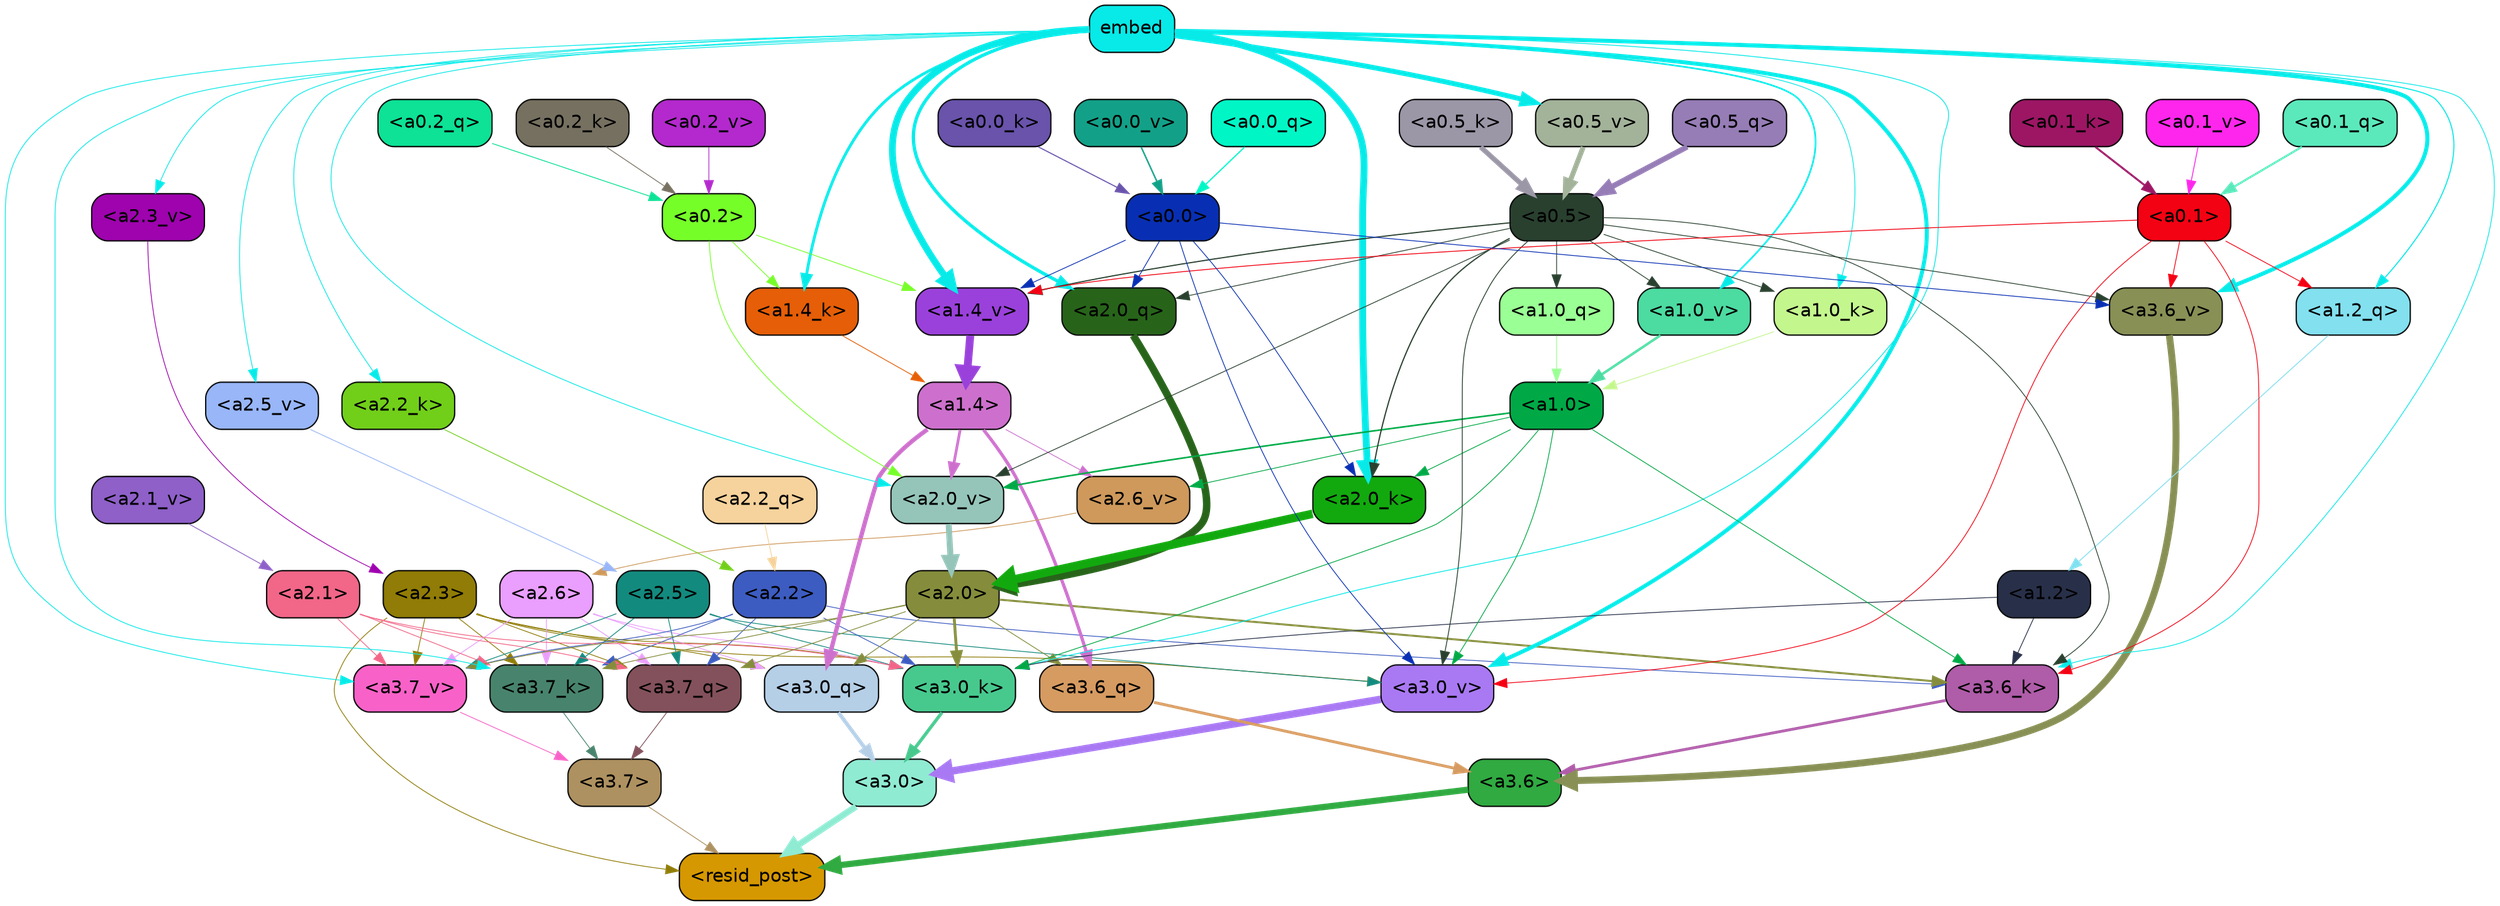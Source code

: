 strict digraph "" {
	graph [bgcolor=transparent,
		layout=dot,
		overlap=false,
		splines=true
	];
	"<a3.7>"	[color=black,
		fillcolor="#ae9160",
		fontname=Helvetica,
		shape=box,
		style="filled, rounded"];
	"<resid_post>"	[color=black,
		fillcolor="#d69801",
		fontname=Helvetica,
		shape=box,
		style="filled, rounded"];
	"<a3.7>" -> "<resid_post>"	[color="#ae9160",
		penwidth=0.6];
	"<a3.6>"	[color=black,
		fillcolor="#30aa41",
		fontname=Helvetica,
		shape=box,
		style="filled, rounded"];
	"<a3.6>" -> "<resid_post>"	[color="#30aa41",
		penwidth=4.7534414529800415];
	"<a3.0>"	[color=black,
		fillcolor="#90ebd3",
		fontname=Helvetica,
		shape=box,
		style="filled, rounded"];
	"<a3.0>" -> "<resid_post>"	[color="#90ebd3",
		penwidth=4.898576855659485];
	"<a2.3>"	[color=black,
		fillcolor="#907c06",
		fontname=Helvetica,
		shape=box,
		style="filled, rounded"];
	"<a2.3>" -> "<resid_post>"	[color="#907c06",
		penwidth=0.6];
	"<a3.7_q>"	[color=black,
		fillcolor="#83515b",
		fontname=Helvetica,
		shape=box,
		style="filled, rounded"];
	"<a2.3>" -> "<a3.7_q>"	[color="#907c06",
		penwidth=0.6];
	"<a3.0_q>"	[color=black,
		fillcolor="#b5cfe7",
		fontname=Helvetica,
		shape=box,
		style="filled, rounded"];
	"<a2.3>" -> "<a3.0_q>"	[color="#907c06",
		penwidth=0.6];
	"<a3.7_k>"	[color=black,
		fillcolor="#48846d",
		fontname=Helvetica,
		shape=box,
		style="filled, rounded"];
	"<a2.3>" -> "<a3.7_k>"	[color="#907c06",
		penwidth=0.6];
	"<a3.0_k>"	[color=black,
		fillcolor="#47c98e",
		fontname=Helvetica,
		shape=box,
		style="filled, rounded"];
	"<a2.3>" -> "<a3.0_k>"	[color="#907c06",
		penwidth=0.6];
	"<a3.7_v>"	[color=black,
		fillcolor="#f862c8",
		fontname=Helvetica,
		shape=box,
		style="filled, rounded"];
	"<a2.3>" -> "<a3.7_v>"	[color="#907c06",
		penwidth=0.6];
	"<a3.0_v>"	[color=black,
		fillcolor="#a979f3",
		fontname=Helvetica,
		shape=box,
		style="filled, rounded"];
	"<a2.3>" -> "<a3.0_v>"	[color="#907c06",
		penwidth=0.6];
	"<a3.7_q>" -> "<a3.7>"	[color="#83515b",
		penwidth=0.6];
	"<a3.6_q>"	[color=black,
		fillcolor="#d69b61",
		fontname=Helvetica,
		shape=box,
		style="filled, rounded"];
	"<a3.6_q>" -> "<a3.6>"	[color="#d69b61",
		penwidth=2.160832464694977];
	"<a3.0_q>" -> "<a3.0>"	[color="#b5cfe7",
		penwidth=2.870753765106201];
	"<a3.7_k>" -> "<a3.7>"	[color="#48846d",
		penwidth=0.6];
	"<a3.6_k>"	[color=black,
		fillcolor="#af5ca9",
		fontname=Helvetica,
		shape=box,
		style="filled, rounded"];
	"<a3.6_k>" -> "<a3.6>"	[color="#af5ca9",
		penwidth=2.13908451795578];
	"<a3.0_k>" -> "<a3.0>"	[color="#47c98e",
		penwidth=2.520303964614868];
	"<a3.7_v>" -> "<a3.7>"	[color="#f862c8",
		penwidth=0.6];
	"<a3.6_v>"	[color=black,
		fillcolor="#889055",
		fontname=Helvetica,
		shape=box,
		style="filled, rounded"];
	"<a3.6_v>" -> "<a3.6>"	[color="#889055",
		penwidth=5.297133803367615];
	"<a3.0_v>" -> "<a3.0>"	[color="#a979f3",
		penwidth=5.680712580680847];
	"<a2.6>"	[color=black,
		fillcolor="#ea9efe",
		fontname=Helvetica,
		shape=box,
		style="filled, rounded"];
	"<a2.6>" -> "<a3.7_q>"	[color="#ea9efe",
		penwidth=0.6];
	"<a2.6>" -> "<a3.0_q>"	[color="#ea9efe",
		penwidth=0.6];
	"<a2.6>" -> "<a3.7_k>"	[color="#ea9efe",
		penwidth=0.6];
	"<a2.6>" -> "<a3.0_k>"	[color="#ea9efe",
		penwidth=0.6];
	"<a2.6>" -> "<a3.7_v>"	[color="#ea9efe",
		penwidth=0.6];
	"<a2.5>"	[color=black,
		fillcolor="#138a7e",
		fontname=Helvetica,
		shape=box,
		style="filled, rounded"];
	"<a2.5>" -> "<a3.7_q>"	[color="#138a7e",
		penwidth=0.6];
	"<a2.5>" -> "<a3.7_k>"	[color="#138a7e",
		penwidth=0.6];
	"<a2.5>" -> "<a3.0_k>"	[color="#138a7e",
		penwidth=0.6];
	"<a2.5>" -> "<a3.7_v>"	[color="#138a7e",
		penwidth=0.6];
	"<a2.5>" -> "<a3.0_v>"	[color="#138a7e",
		penwidth=0.6];
	"<a2.2>"	[color=black,
		fillcolor="#3d5cc1",
		fontname=Helvetica,
		shape=box,
		style="filled, rounded"];
	"<a2.2>" -> "<a3.7_q>"	[color="#3d5cc1",
		penwidth=0.6];
	"<a2.2>" -> "<a3.7_k>"	[color="#3d5cc1",
		penwidth=0.6];
	"<a2.2>" -> "<a3.6_k>"	[color="#3d5cc1",
		penwidth=0.6];
	"<a2.2>" -> "<a3.0_k>"	[color="#3d5cc1",
		penwidth=0.6];
	"<a2.2>" -> "<a3.7_v>"	[color="#3d5cc1",
		penwidth=0.6];
	"<a2.1>"	[color=black,
		fillcolor="#f26688",
		fontname=Helvetica,
		shape=box,
		style="filled, rounded"];
	"<a2.1>" -> "<a3.7_q>"	[color="#f26688",
		penwidth=0.6];
	"<a2.1>" -> "<a3.7_k>"	[color="#f26688",
		penwidth=0.6];
	"<a2.1>" -> "<a3.0_k>"	[color="#f26688",
		penwidth=0.6];
	"<a2.1>" -> "<a3.7_v>"	[color="#f26688",
		penwidth=0.6];
	"<a2.0>"	[color=black,
		fillcolor="#858d3c",
		fontname=Helvetica,
		shape=box,
		style="filled, rounded"];
	"<a2.0>" -> "<a3.7_q>"	[color="#858d3c",
		penwidth=0.6];
	"<a2.0>" -> "<a3.6_q>"	[color="#858d3c",
		penwidth=0.6];
	"<a2.0>" -> "<a3.0_q>"	[color="#858d3c",
		penwidth=0.6];
	"<a2.0>" -> "<a3.7_k>"	[color="#858d3c",
		penwidth=0.6];
	"<a2.0>" -> "<a3.6_k>"	[color="#858d3c",
		penwidth=1.4957321882247925];
	"<a2.0>" -> "<a3.0_k>"	[color="#858d3c",
		penwidth=2.18752121925354];
	"<a2.0>" -> "<a3.7_v>"	[color="#858d3c",
		penwidth=0.6];
	"<a1.4>"	[color=black,
		fillcolor="#cd70cd",
		fontname=Helvetica,
		shape=box,
		style="filled, rounded"];
	"<a1.4>" -> "<a3.6_q>"	[color="#cd70cd",
		penwidth=2.4829938411712646];
	"<a1.4>" -> "<a3.0_q>"	[color="#cd70cd",
		penwidth=3.299744725227356];
	"<a2.6_v>"	[color=black,
		fillcolor="#ce995b",
		fontname=Helvetica,
		shape=box,
		style="filled, rounded"];
	"<a1.4>" -> "<a2.6_v>"	[color="#cd70cd",
		penwidth=0.6];
	"<a2.0_v>"	[color=black,
		fillcolor="#95c5b9",
		fontname=Helvetica,
		shape=box,
		style="filled, rounded"];
	"<a1.4>" -> "<a2.0_v>"	[color="#cd70cd",
		penwidth=2.092592429369688];
	embed	[color=black,
		fillcolor="#07eae8",
		fontname=Helvetica,
		shape=box,
		style="filled, rounded"];
	embed -> "<a3.7_k>"	[color="#07eae8",
		penwidth=0.6];
	embed -> "<a3.6_k>"	[color="#07eae8",
		penwidth=0.6];
	embed -> "<a3.0_k>"	[color="#07eae8",
		penwidth=0.6394047290086746];
	embed -> "<a3.7_v>"	[color="#07eae8",
		penwidth=0.6];
	embed -> "<a3.6_v>"	[color="#07eae8",
		penwidth=3.067279100418091];
	embed -> "<a3.0_v>"	[color="#07eae8",
		penwidth=3.0212591886520386];
	"<a2.0_q>"	[color=black,
		fillcolor="#27641a",
		fontname=Helvetica,
		shape=box,
		style="filled, rounded"];
	embed -> "<a2.0_q>"	[color="#07eae8",
		penwidth=2.5355080366134644];
	"<a2.2_k>"	[color=black,
		fillcolor="#71cf19",
		fontname=Helvetica,
		shape=box,
		style="filled, rounded"];
	embed -> "<a2.2_k>"	[color="#07eae8",
		penwidth=0.6];
	"<a2.0_k>"	[color=black,
		fillcolor="#12a90e",
		fontname=Helvetica,
		shape=box,
		style="filled, rounded"];
	embed -> "<a2.0_k>"	[color="#07eae8",
		penwidth=5.2180726528167725];
	"<a2.5_v>"	[color=black,
		fillcolor="#98b6f8",
		fontname=Helvetica,
		shape=box,
		style="filled, rounded"];
	embed -> "<a2.5_v>"	[color="#07eae8",
		penwidth=0.6];
	"<a2.3_v>"	[color=black,
		fillcolor="#9e03ae",
		fontname=Helvetica,
		shape=box,
		style="filled, rounded"];
	embed -> "<a2.3_v>"	[color="#07eae8",
		penwidth=0.6];
	embed -> "<a2.0_v>"	[color="#07eae8",
		penwidth=0.6];
	"<a1.2_q>"	[color=black,
		fillcolor="#83e0ef",
		fontname=Helvetica,
		shape=box,
		style="filled, rounded"];
	embed -> "<a1.2_q>"	[color="#07eae8",
		penwidth=0.8094894886016846];
	"<a1.4_k>"	[color=black,
		fillcolor="#e65e07",
		fontname=Helvetica,
		shape=box,
		style="filled, rounded"];
	embed -> "<a1.4_k>"	[color="#07eae8",
		penwidth=2.1732678413391113];
	"<a1.0_k>"	[color=black,
		fillcolor="#c4f68e",
		fontname=Helvetica,
		shape=box,
		style="filled, rounded"];
	embed -> "<a1.0_k>"	[color="#07eae8",
		penwidth=0.6];
	"<a1.4_v>"	[color=black,
		fillcolor="#9a41db",
		fontname=Helvetica,
		shape=box,
		style="filled, rounded"];
	embed -> "<a1.4_v>"	[color="#07eae8",
		penwidth=5.162249565124512];
	"<a1.0_v>"	[color=black,
		fillcolor="#4cdba1",
		fontname=Helvetica,
		shape=box,
		style="filled, rounded"];
	embed -> "<a1.0_v>"	[color="#07eae8",
		penwidth=1.26457279920578];
	"<a0.5_v>"	[color=black,
		fillcolor="#a3b39a",
		fontname=Helvetica,
		shape=box,
		style="filled, rounded"];
	embed -> "<a0.5_v>"	[color="#07eae8",
		penwidth=3.8054766058921814];
	"<a1.2>"	[color=black,
		fillcolor="#283049",
		fontname=Helvetica,
		shape=box,
		style="filled, rounded"];
	"<a1.2>" -> "<a3.6_k>"	[color="#283049",
		penwidth=0.6];
	"<a1.2>" -> "<a3.0_k>"	[color="#283049",
		penwidth=0.6];
	"<a1.0>"	[color=black,
		fillcolor="#00a946",
		fontname=Helvetica,
		shape=box,
		style="filled, rounded"];
	"<a1.0>" -> "<a3.6_k>"	[color="#00a946",
		penwidth=0.6];
	"<a1.0>" -> "<a3.0_k>"	[color="#00a946",
		penwidth=0.6];
	"<a1.0>" -> "<a3.0_v>"	[color="#00a946",
		penwidth=0.6];
	"<a1.0>" -> "<a2.0_k>"	[color="#00a946",
		penwidth=0.6];
	"<a1.0>" -> "<a2.6_v>"	[color="#00a946",
		penwidth=0.6];
	"<a1.0>" -> "<a2.0_v>"	[color="#00a946",
		penwidth=1.2132605910301208];
	"<a0.5>"	[color=black,
		fillcolor="#29402f",
		fontname=Helvetica,
		shape=box,
		style="filled, rounded"];
	"<a0.5>" -> "<a3.6_k>"	[color="#29402f",
		penwidth=0.6];
	"<a0.5>" -> "<a3.6_v>"	[color="#29402f",
		penwidth=0.6];
	"<a0.5>" -> "<a3.0_v>"	[color="#29402f",
		penwidth=0.648682102560997];
	"<a0.5>" -> "<a2.0_q>"	[color="#29402f",
		penwidth=0.6];
	"<a0.5>" -> "<a2.0_k>"	[color="#29402f",
		penwidth=0.9236047863960266];
	"<a0.5>" -> "<a2.0_v>"	[color="#29402f",
		penwidth=0.6];
	"<a1.0_q>"	[color=black,
		fillcolor="#9aff94",
		fontname=Helvetica,
		shape=box,
		style="filled, rounded"];
	"<a0.5>" -> "<a1.0_q>"	[color="#29402f",
		penwidth=0.6];
	"<a0.5>" -> "<a1.0_k>"	[color="#29402f",
		penwidth=0.6];
	"<a0.5>" -> "<a1.4_v>"	[color="#29402f",
		penwidth=0.8783596754074097];
	"<a0.5>" -> "<a1.0_v>"	[color="#29402f",
		penwidth=0.6];
	"<a0.1>"	[color=black,
		fillcolor="#f30213",
		fontname=Helvetica,
		shape=box,
		style="filled, rounded"];
	"<a0.1>" -> "<a3.6_k>"	[color="#f30213",
		penwidth=0.6];
	"<a0.1>" -> "<a3.6_v>"	[color="#f30213",
		penwidth=0.6];
	"<a0.1>" -> "<a3.0_v>"	[color="#f30213",
		penwidth=0.6];
	"<a0.1>" -> "<a1.2_q>"	[color="#f30213",
		penwidth=0.6];
	"<a0.1>" -> "<a1.4_v>"	[color="#f30213",
		penwidth=0.6490728855133057];
	"<a0.0>"	[color=black,
		fillcolor="#082fb3",
		fontname=Helvetica,
		shape=box,
		style="filled, rounded"];
	"<a0.0>" -> "<a3.6_v>"	[color="#082fb3",
		penwidth=0.6];
	"<a0.0>" -> "<a3.0_v>"	[color="#082fb3",
		penwidth=0.6];
	"<a0.0>" -> "<a2.0_q>"	[color="#082fb3",
		penwidth=0.6];
	"<a0.0>" -> "<a2.0_k>"	[color="#082fb3",
		penwidth=0.6];
	"<a0.0>" -> "<a1.4_v>"	[color="#082fb3",
		penwidth=0.6];
	"<a2.2_q>"	[color=black,
		fillcolor="#f6d39c",
		fontname=Helvetica,
		shape=box,
		style="filled, rounded"];
	"<a2.2_q>" -> "<a2.2>"	[color="#f6d39c",
		penwidth=0.6];
	"<a2.0_q>" -> "<a2.0>"	[color="#27641a",
		penwidth=5.681910276412964];
	"<a2.2_k>" -> "<a2.2>"	[color="#71cf19",
		penwidth=0.6];
	"<a2.0_k>" -> "<a2.0>"	[color="#12a90e",
		penwidth=6.447777509689331];
	"<a2.6_v>" -> "<a2.6>"	[color="#ce995b",
		penwidth=0.6];
	"<a2.5_v>" -> "<a2.5>"	[color="#98b6f8",
		penwidth=0.6];
	"<a2.3_v>" -> "<a2.3>"	[color="#9e03ae",
		penwidth=0.6];
	"<a2.1_v>"	[color=black,
		fillcolor="#8e60c8",
		fontname=Helvetica,
		shape=box,
		style="filled, rounded"];
	"<a2.1_v>" -> "<a2.1>"	[color="#8e60c8",
		penwidth=0.6];
	"<a2.0_v>" -> "<a2.0>"	[color="#95c5b9",
		penwidth=4.5695202350616455];
	"<a0.2>"	[color=black,
		fillcolor="#76fe29",
		fontname=Helvetica,
		shape=box,
		style="filled, rounded"];
	"<a0.2>" -> "<a2.0_v>"	[color="#76fe29",
		penwidth=0.6];
	"<a0.2>" -> "<a1.4_k>"	[color="#76fe29",
		penwidth=0.6];
	"<a0.2>" -> "<a1.4_v>"	[color="#76fe29",
		penwidth=0.6];
	"<a1.2_q>" -> "<a1.2>"	[color="#83e0ef",
		penwidth=0.6769798994064331];
	"<a1.0_q>" -> "<a1.0>"	[color="#9aff94",
		penwidth=0.6];
	"<a1.4_k>" -> "<a1.4>"	[color="#e65e07",
		penwidth=0.6];
	"<a1.0_k>" -> "<a1.0>"	[color="#c4f68e",
		penwidth=0.6];
	"<a1.4_v>" -> "<a1.4>"	[color="#9a41db",
		penwidth=6.016597509384155];
	"<a1.0_v>" -> "<a1.0>"	[color="#4cdba1",
		penwidth=1.8562973737716675];
	"<a0.5_q>"	[color=black,
		fillcolor="#967db6",
		fontname=Helvetica,
		shape=box,
		style="filled, rounded"];
	"<a0.5_q>" -> "<a0.5>"	[color="#967db6",
		penwidth=4.176325984299183];
	"<a0.2_q>"	[color=black,
		fillcolor="#0de296",
		fontname=Helvetica,
		shape=box,
		style="filled, rounded"];
	"<a0.2_q>" -> "<a0.2>"	[color="#0de296",
		penwidth=0.6484866142272949];
	"<a0.1_q>"	[color=black,
		fillcolor="#5be9bc",
		fontname=Helvetica,
		shape=box,
		style="filled, rounded"];
	"<a0.1_q>" -> "<a0.1>"	[color="#5be9bc",
		penwidth=1.571044921875];
	"<a0.0_q>"	[color=black,
		fillcolor="#01f6c6",
		fontname=Helvetica,
		shape=box,
		style="filled, rounded"];
	"<a0.0_q>" -> "<a0.0>"	[color="#01f6c6",
		penwidth=0.9426424503326416];
	"<a0.5_k>"	[color=black,
		fillcolor="#9b97a7",
		fontname=Helvetica,
		shape=box,
		style="filled, rounded"];
	"<a0.5_k>" -> "<a0.5>"	[color="#9b97a7",
		penwidth=3.7953722774982452];
	"<a0.2_k>"	[color=black,
		fillcolor="#767060",
		fontname=Helvetica,
		shape=box,
		style="filled, rounded"];
	"<a0.2_k>" -> "<a0.2>"	[color="#767060",
		penwidth=0.6];
	"<a0.1_k>"	[color=black,
		fillcolor="#9c1664",
		fontname=Helvetica,
		shape=box,
		style="filled, rounded"];
	"<a0.1_k>" -> "<a0.1>"	[color="#9c1664",
		penwidth=1.483607530593872];
	"<a0.0_k>"	[color=black,
		fillcolor="#6953ab",
		fontname=Helvetica,
		shape=box,
		style="filled, rounded"];
	"<a0.0_k>" -> "<a0.0>"	[color="#6953ab",
		penwidth=0.8216795921325684];
	"<a0.5_v>" -> "<a0.5>"	[color="#a3b39a",
		penwidth=3.805475652217865];
	"<a0.2_v>"	[color=black,
		fillcolor="#b329cd",
		fontname=Helvetica,
		shape=box,
		style="filled, rounded"];
	"<a0.2_v>" -> "<a0.2>"	[color="#b329cd",
		penwidth=0.6];
	"<a0.1_v>"	[color=black,
		fillcolor="#fe26ec",
		fontname=Helvetica,
		shape=box,
		style="filled, rounded"];
	"<a0.1_v>" -> "<a0.1>"	[color="#fe26ec",
		penwidth=0.6855120658874512];
	"<a0.0_v>"	[color=black,
		fillcolor="#12a188",
		fontname=Helvetica,
		shape=box,
		style="filled, rounded"];
	"<a0.0_v>" -> "<a0.0>"	[color="#12a188",
		penwidth=1.1353182792663574];
}
